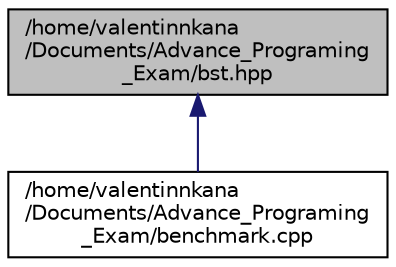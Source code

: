 digraph "/home/valentinnkana/Documents/Advance_Programing_Exam/bst.hpp"
{
 // LATEX_PDF_SIZE
  edge [fontname="Helvetica",fontsize="10",labelfontname="Helvetica",labelfontsize="10"];
  node [fontname="Helvetica",fontsize="10",shape=record];
  Node1 [label="/home/valentinnkana\l/Documents/Advance_Programing\l_Exam/bst.hpp",height=0.2,width=0.4,color="black", fillcolor="grey75", style="filled", fontcolor="black",tooltip=" "];
  Node1 -> Node2 [dir="back",color="midnightblue",fontsize="10",style="solid",fontname="Helvetica"];
  Node2 [label="/home/valentinnkana\l/Documents/Advance_Programing\l_Exam/benchmark.cpp",height=0.2,width=0.4,color="black", fillcolor="white", style="filled",URL="$benchmark_8cpp.html",tooltip=" "];
}
